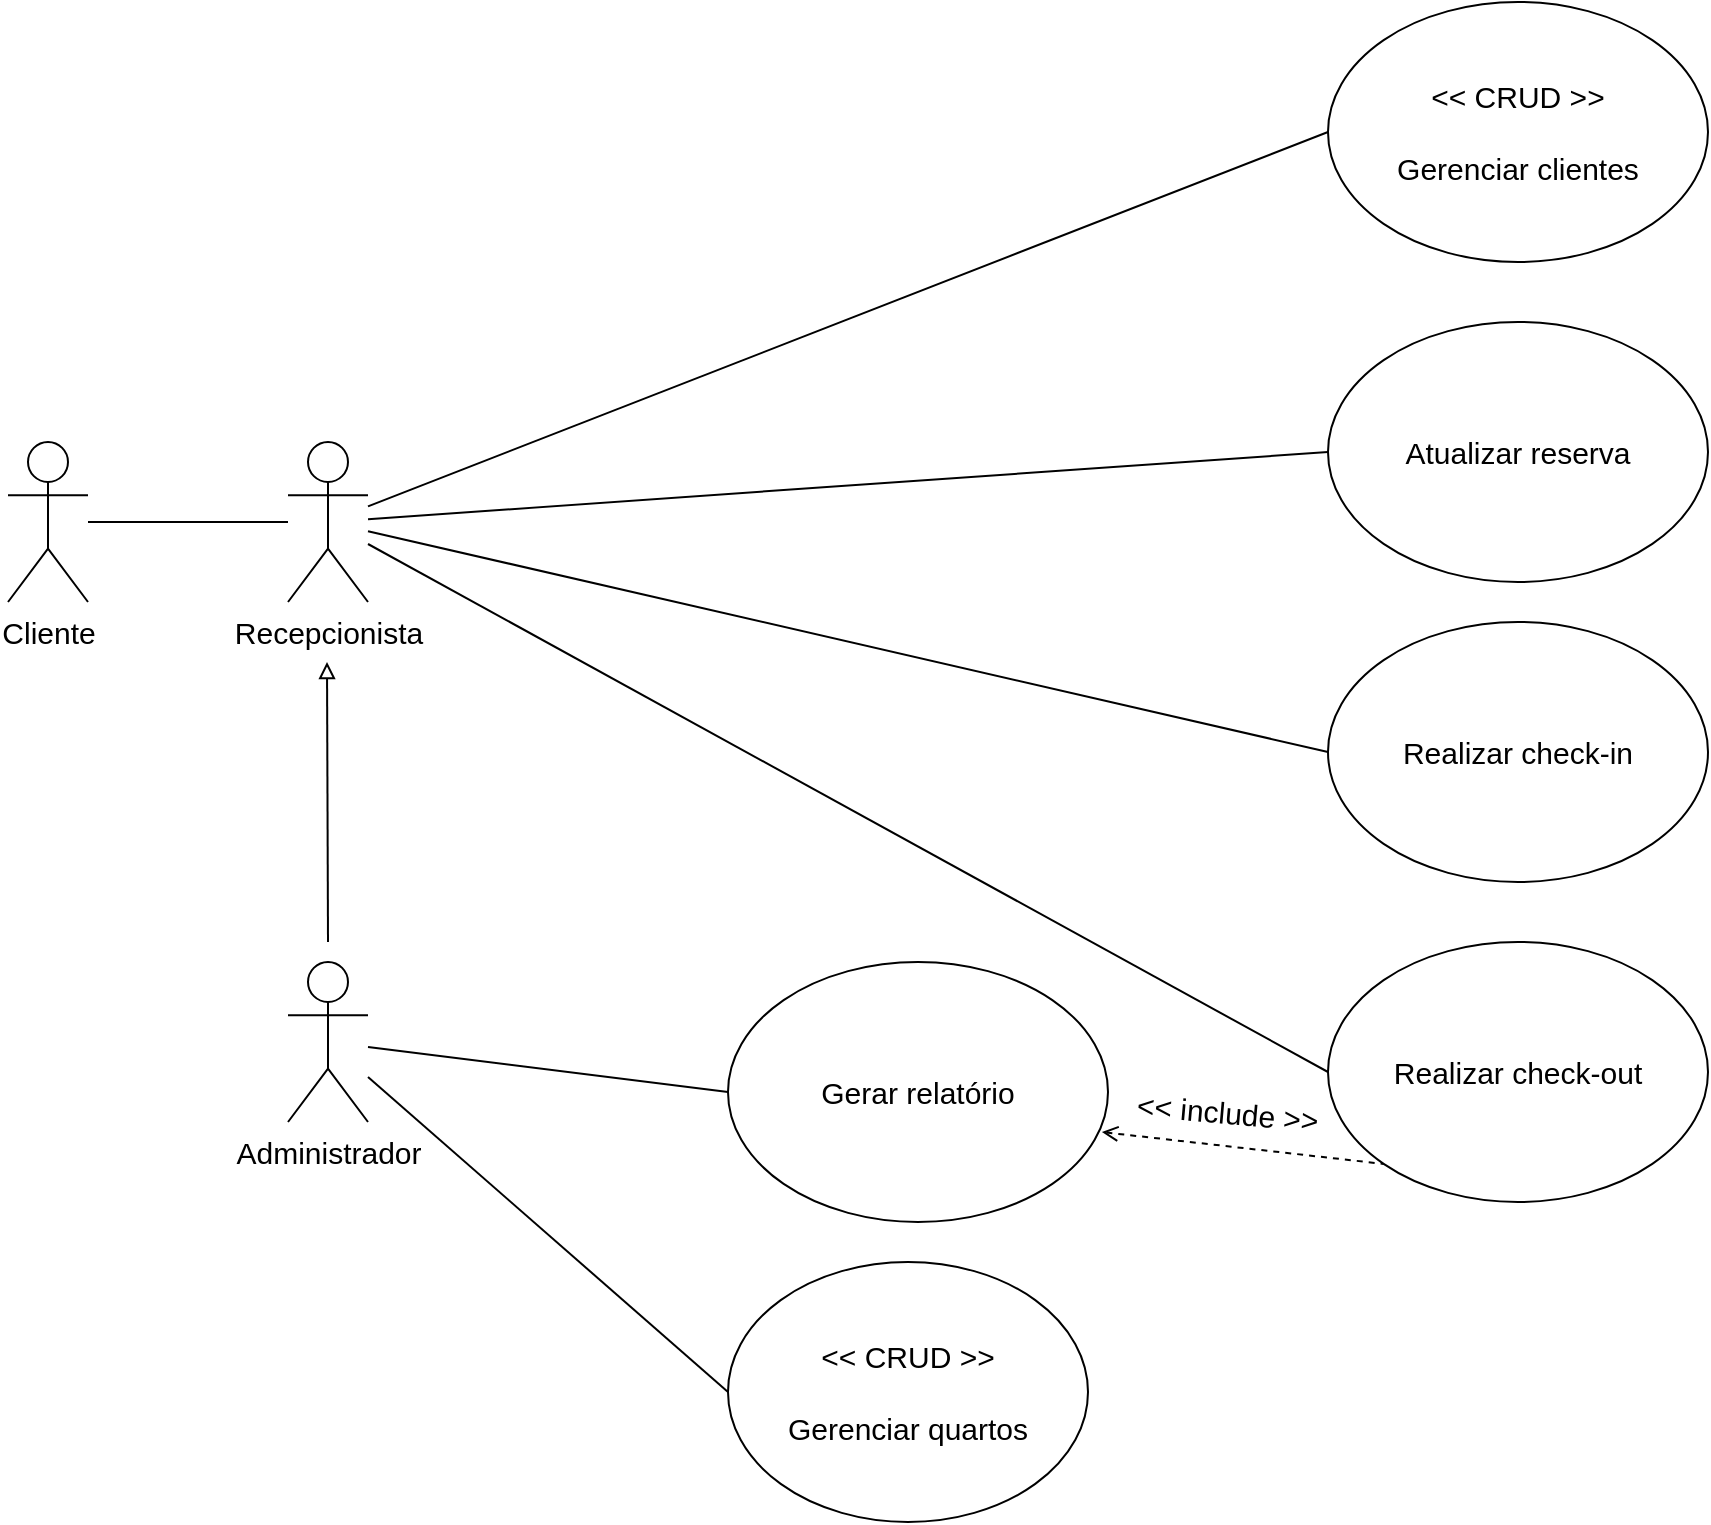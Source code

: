 <mxfile version="17.2.4" type="github">
  <diagram id="VEZ1iKNo4rxkWymKWu8M" name="Page-1">
    <mxGraphModel dx="1203" dy="985" grid="1" gridSize="10" guides="1" tooltips="1" connect="1" arrows="1" fold="1" page="1" pageScale="1" pageWidth="1100" pageHeight="850" math="0" shadow="0">
      <root>
        <mxCell id="0" />
        <mxCell id="1" parent="0" />
        <mxCell id="ZMm18c1q7OLNOJH5EHSv-1" value="&lt;font style=&quot;font-size: 15px&quot;&gt;Cliente&lt;/font&gt;" style="shape=umlActor;verticalLabelPosition=bottom;verticalAlign=top;html=1;outlineConnect=0;" parent="1" vertex="1">
          <mxGeometry x="120" y="230" width="40" height="80" as="geometry" />
        </mxCell>
        <mxCell id="ZMm18c1q7OLNOJH5EHSv-2" value="&lt;font style=&quot;font-size: 15px&quot;&gt;Administrador&lt;/font&gt;" style="shape=umlActor;verticalLabelPosition=bottom;verticalAlign=top;html=1;outlineConnect=0;" parent="1" vertex="1">
          <mxGeometry x="260" y="490" width="40" height="80" as="geometry" />
        </mxCell>
        <mxCell id="ZMm18c1q7OLNOJH5EHSv-3" value="&lt;font style=&quot;font-size: 15px&quot;&gt;Recepcionista&lt;/font&gt;" style="shape=umlActor;verticalLabelPosition=bottom;verticalAlign=top;html=1;outlineConnect=0;" parent="1" vertex="1">
          <mxGeometry x="260" y="230" width="40" height="80" as="geometry" />
        </mxCell>
        <mxCell id="ZMm18c1q7OLNOJH5EHSv-6" value="&amp;lt;&amp;lt; CRUD &amp;gt;&amp;gt;&lt;br&gt;&lt;br&gt;Gerenciar clientes" style="ellipse;whiteSpace=wrap;html=1;fontSize=15;" parent="1" vertex="1">
          <mxGeometry x="780" y="10" width="190" height="130" as="geometry" />
        </mxCell>
        <mxCell id="ZMm18c1q7OLNOJH5EHSv-7" value="&amp;lt;&amp;lt; CRUD &amp;gt;&amp;gt;&lt;br&gt;&lt;br&gt;Gerenciar quartos" style="ellipse;whiteSpace=wrap;html=1;fontSize=15;" parent="1" vertex="1">
          <mxGeometry x="480" y="640" width="180" height="130" as="geometry" />
        </mxCell>
        <mxCell id="ZMm18c1q7OLNOJH5EHSv-8" value="" style="endArrow=none;html=1;rounded=0;fontSize=15;" parent="1" source="ZMm18c1q7OLNOJH5EHSv-1" target="ZMm18c1q7OLNOJH5EHSv-3" edge="1">
          <mxGeometry width="50" height="50" relative="1" as="geometry">
            <mxPoint x="520" y="430" as="sourcePoint" />
            <mxPoint x="570" y="380" as="targetPoint" />
          </mxGeometry>
        </mxCell>
        <mxCell id="ZMm18c1q7OLNOJH5EHSv-9" value="" style="endArrow=none;html=1;rounded=0;fontSize=15;entryX=0;entryY=0.5;entryDx=0;entryDy=0;" parent="1" source="ZMm18c1q7OLNOJH5EHSv-3" target="ZMm18c1q7OLNOJH5EHSv-6" edge="1">
          <mxGeometry width="50" height="50" relative="1" as="geometry">
            <mxPoint x="460" y="229" as="sourcePoint" />
            <mxPoint x="690" y="229" as="targetPoint" />
          </mxGeometry>
        </mxCell>
        <mxCell id="ZMm18c1q7OLNOJH5EHSv-10" value="" style="endArrow=none;html=1;rounded=0;fontSize=15;entryX=0;entryY=0.5;entryDx=0;entryDy=0;" parent="1" source="ZMm18c1q7OLNOJH5EHSv-2" target="ZMm18c1q7OLNOJH5EHSv-7" edge="1">
          <mxGeometry width="50" height="50" relative="1" as="geometry">
            <mxPoint x="520" y="550.001" as="sourcePoint" />
            <mxPoint x="680" y="398.89" as="targetPoint" />
          </mxGeometry>
        </mxCell>
        <mxCell id="ZMm18c1q7OLNOJH5EHSv-11" value="Atualizar reserva" style="ellipse;whiteSpace=wrap;html=1;fontSize=15;" parent="1" vertex="1">
          <mxGeometry x="780" y="170" width="190" height="130" as="geometry" />
        </mxCell>
        <mxCell id="ZMm18c1q7OLNOJH5EHSv-12" value="Realizar check-in" style="ellipse;whiteSpace=wrap;html=1;fontSize=15;" parent="1" vertex="1">
          <mxGeometry x="780" y="320" width="190" height="130" as="geometry" />
        </mxCell>
        <mxCell id="ZMm18c1q7OLNOJH5EHSv-13" value="Realizar check-out" style="ellipse;whiteSpace=wrap;html=1;fontSize=15;" parent="1" vertex="1">
          <mxGeometry x="780" y="480" width="190" height="130" as="geometry" />
        </mxCell>
        <mxCell id="ZMm18c1q7OLNOJH5EHSv-14" value="" style="endArrow=none;html=1;rounded=0;fontSize=15;entryX=0;entryY=0.5;entryDx=0;entryDy=0;" parent="1" source="ZMm18c1q7OLNOJH5EHSv-3" target="ZMm18c1q7OLNOJH5EHSv-11" edge="1">
          <mxGeometry width="50" height="50" relative="1" as="geometry">
            <mxPoint x="440" y="261.667" as="sourcePoint" />
            <mxPoint x="600" y="115" as="targetPoint" />
          </mxGeometry>
        </mxCell>
        <mxCell id="ZMm18c1q7OLNOJH5EHSv-15" value="" style="endArrow=none;html=1;rounded=0;fontSize=15;entryX=0;entryY=0.5;entryDx=0;entryDy=0;" parent="1" source="ZMm18c1q7OLNOJH5EHSv-3" target="ZMm18c1q7OLNOJH5EHSv-12" edge="1">
          <mxGeometry width="50" height="50" relative="1" as="geometry">
            <mxPoint x="730" y="353.333" as="sourcePoint" />
            <mxPoint x="890" y="340" as="targetPoint" />
          </mxGeometry>
        </mxCell>
        <mxCell id="ZMm18c1q7OLNOJH5EHSv-16" value="" style="endArrow=none;html=1;rounded=0;fontSize=15;exitX=0;exitY=0.5;exitDx=0;exitDy=0;" parent="1" source="ZMm18c1q7OLNOJH5EHSv-13" target="ZMm18c1q7OLNOJH5EHSv-3" edge="1">
          <mxGeometry width="50" height="50" relative="1" as="geometry">
            <mxPoint x="880" y="370" as="sourcePoint" />
            <mxPoint x="980" y="370" as="targetPoint" />
          </mxGeometry>
        </mxCell>
        <mxCell id="ZMm18c1q7OLNOJH5EHSv-17" value="Gerar relatório" style="ellipse;whiteSpace=wrap;html=1;fontSize=15;" parent="1" vertex="1">
          <mxGeometry x="480" y="490" width="190" height="130" as="geometry" />
        </mxCell>
        <mxCell id="ZMm18c1q7OLNOJH5EHSv-19" value="" style="endArrow=none;dashed=1;html=1;rounded=0;fontSize=15;entryX=0;entryY=1;entryDx=0;entryDy=0;exitX=0.984;exitY=0.654;exitDx=0;exitDy=0;endFill=0;startArrow=open;startFill=0;exitPerimeter=0;" parent="1" source="ZMm18c1q7OLNOJH5EHSv-17" target="ZMm18c1q7OLNOJH5EHSv-13" edge="1">
          <mxGeometry width="50" height="50" relative="1" as="geometry">
            <mxPoint x="520" y="410" as="sourcePoint" />
            <mxPoint x="570" y="360" as="targetPoint" />
          </mxGeometry>
        </mxCell>
        <mxCell id="ZMm18c1q7OLNOJH5EHSv-21" value="" style="endArrow=none;html=1;rounded=0;fontSize=15;entryX=0;entryY=0.5;entryDx=0;entryDy=0;" parent="1" source="ZMm18c1q7OLNOJH5EHSv-2" target="ZMm18c1q7OLNOJH5EHSv-17" edge="1">
          <mxGeometry width="50" height="50" relative="1" as="geometry">
            <mxPoint x="340" y="510" as="sourcePoint" />
            <mxPoint x="520" y="667.5" as="targetPoint" />
          </mxGeometry>
        </mxCell>
        <mxCell id="ZMm18c1q7OLNOJH5EHSv-22" value="&amp;lt;&amp;lt; include &amp;gt;&amp;gt;" style="text;html=1;strokeColor=none;fillColor=none;align=center;verticalAlign=middle;whiteSpace=wrap;rounded=0;fontSize=15;rotation=5;" parent="1" vertex="1">
          <mxGeometry x="680" y="550" width="100" height="30" as="geometry" />
        </mxCell>
        <mxCell id="ZMm18c1q7OLNOJH5EHSv-24" value="" style="endArrow=none;html=1;rounded=0;fontSize=15;endFill=0;startArrow=block;startFill=0;" parent="1" edge="1">
          <mxGeometry width="50" height="50" relative="1" as="geometry">
            <mxPoint x="279.5" y="340" as="sourcePoint" />
            <mxPoint x="280" y="480" as="targetPoint" />
          </mxGeometry>
        </mxCell>
      </root>
    </mxGraphModel>
  </diagram>
</mxfile>
